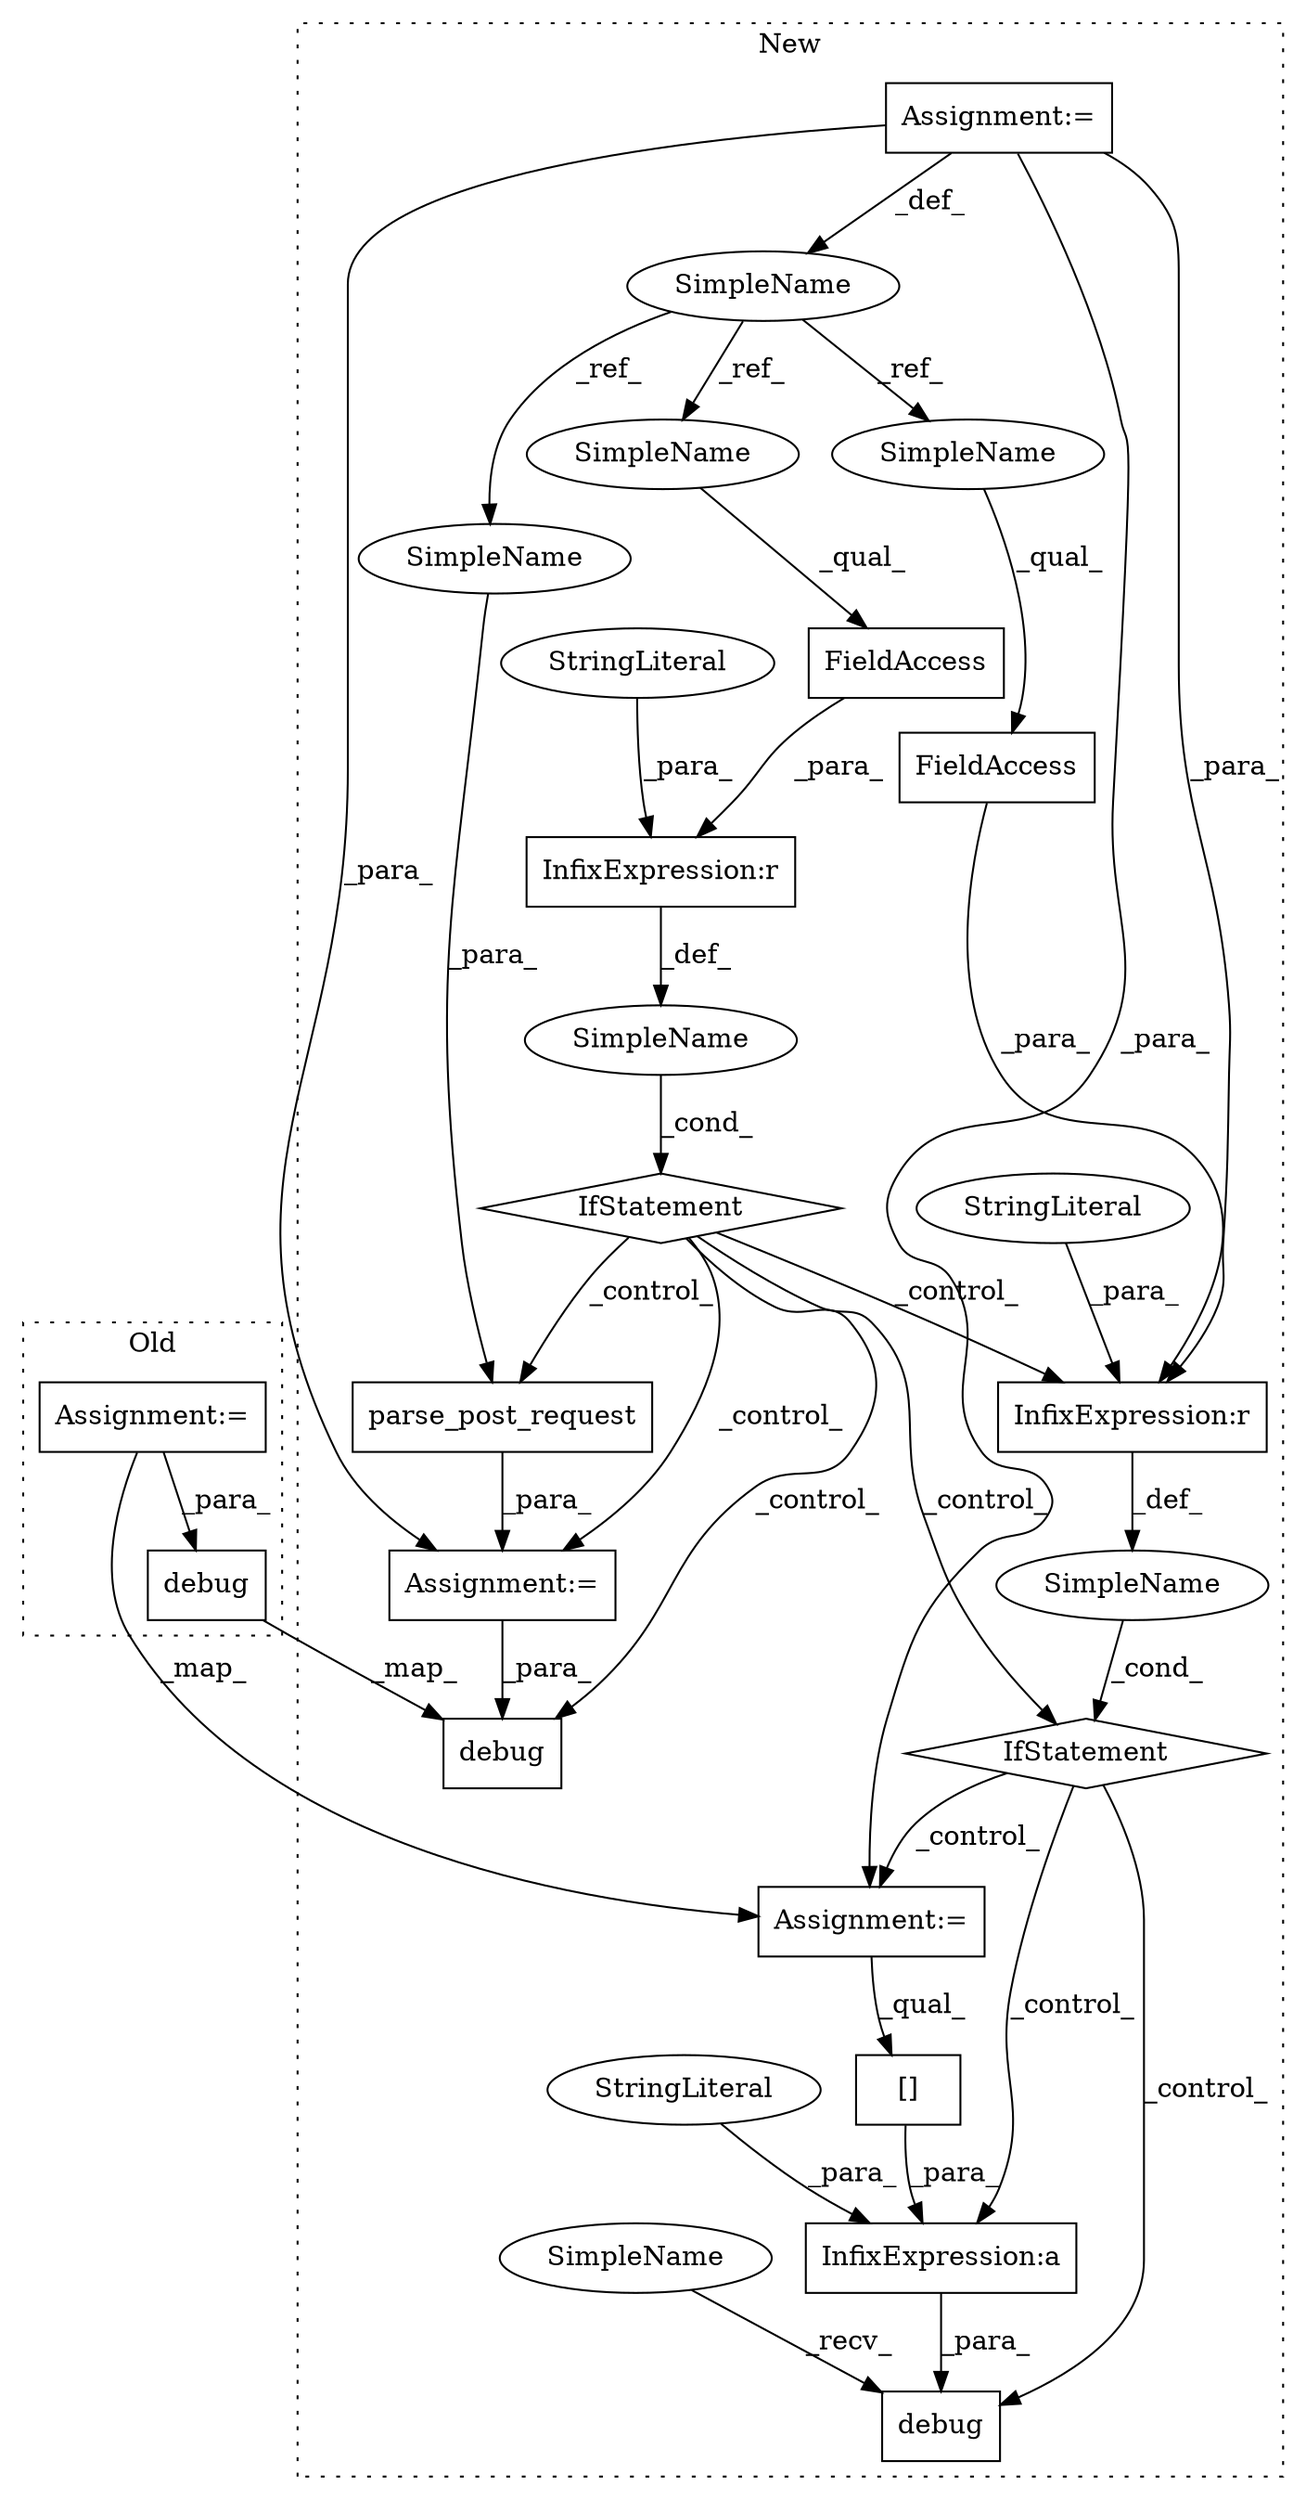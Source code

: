 digraph G {
subgraph cluster0 {
1 [label="debug" a="32" s="12344,12403" l="6,1" shape="box"];
19 [label="Assignment:=" a="7" s="12290" l="1" shape="box"];
label = "Old";
style="dotted";
}
subgraph cluster1 {
2 [label="debug" a="32" s="13990,14053" l="6,1" shape="box"];
3 [label="IfStatement" a="25" s="13886,13914" l="4,2" shape="diamond"];
4 [label="SimpleName" a="42" s="" l="" shape="ellipse"];
5 [label="InfixExpression:r" a="27" s="13904" l="4" shape="box"];
6 [label="FieldAccess" a="22" s="13890" l="14" shape="box"];
7 [label="SimpleName" a="42" s="13708" l="7" shape="ellipse"];
8 [label="FieldAccess" a="22" s="14080" l="14" shape="box"];
9 [label="debug" a="32" s="14186,14249" l="6,1" shape="box"];
10 [label="IfStatement" a="25" s="14076,14103" l="4,2" shape="diamond"];
11 [label="SimpleName" a="42" s="" l="" shape="ellipse"];
12 [label="parse_post_request" a="32" s="13942,13968" l="19,1" shape="box"];
13 [label="InfixExpression:r" a="27" s="14094" l="4" shape="box"];
14 [label="Assignment:=" a="7" s="13708" l="7" shape="box"];
15 [label="StringLiteral" a="45" s="13908" l="6" shape="ellipse"];
16 [label="Assignment:=" a="7" s="13941" l="1" shape="box"];
17 [label="StringLiteral" a="45" s="14098" l="5" shape="ellipse"];
18 [label="Assignment:=" a="7" s="14130" l="1" shape="box"];
20 [label="InfixExpression:a" a="27" s="14208" l="3" shape="box"];
21 [label="[]" a="2" s="14211,14248" l="16,1" shape="box"];
22 [label="StringLiteral" a="45" s="14192" l="16" shape="ellipse"];
23 [label="SimpleName" a="42" s="14175" l="10" shape="ellipse"];
24 [label="SimpleName" a="42" s="13890" l="7" shape="ellipse"];
25 [label="SimpleName" a="42" s="13961" l="7" shape="ellipse"];
26 [label="SimpleName" a="42" s="14080" l="7" shape="ellipse"];
label = "New";
style="dotted";
}
1 -> 2 [label="_map_"];
3 -> 2 [label="_control_"];
3 -> 16 [label="_control_"];
3 -> 10 [label="_control_"];
3 -> 12 [label="_control_"];
3 -> 13 [label="_control_"];
4 -> 3 [label="_cond_"];
5 -> 4 [label="_def_"];
6 -> 5 [label="_para_"];
7 -> 25 [label="_ref_"];
7 -> 26 [label="_ref_"];
7 -> 24 [label="_ref_"];
8 -> 13 [label="_para_"];
10 -> 20 [label="_control_"];
10 -> 9 [label="_control_"];
10 -> 18 [label="_control_"];
11 -> 10 [label="_cond_"];
12 -> 16 [label="_para_"];
13 -> 11 [label="_def_"];
14 -> 7 [label="_def_"];
14 -> 18 [label="_para_"];
14 -> 16 [label="_para_"];
14 -> 13 [label="_para_"];
15 -> 5 [label="_para_"];
16 -> 2 [label="_para_"];
17 -> 13 [label="_para_"];
18 -> 21 [label="_qual_"];
19 -> 18 [label="_map_"];
19 -> 1 [label="_para_"];
20 -> 9 [label="_para_"];
21 -> 20 [label="_para_"];
22 -> 20 [label="_para_"];
23 -> 9 [label="_recv_"];
24 -> 6 [label="_qual_"];
25 -> 12 [label="_para_"];
26 -> 8 [label="_qual_"];
}